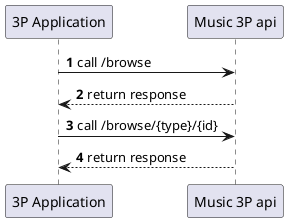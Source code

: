 @startuml
'https://plantuml.com/sequence-diagram

autonumber

participant "3P Application" as A
participant "Music 3P api" as B

A -> B: call /browse
B --> A: return response

A -> B: call /browse/{type}/{id}
B --> A: return response

@enduml
